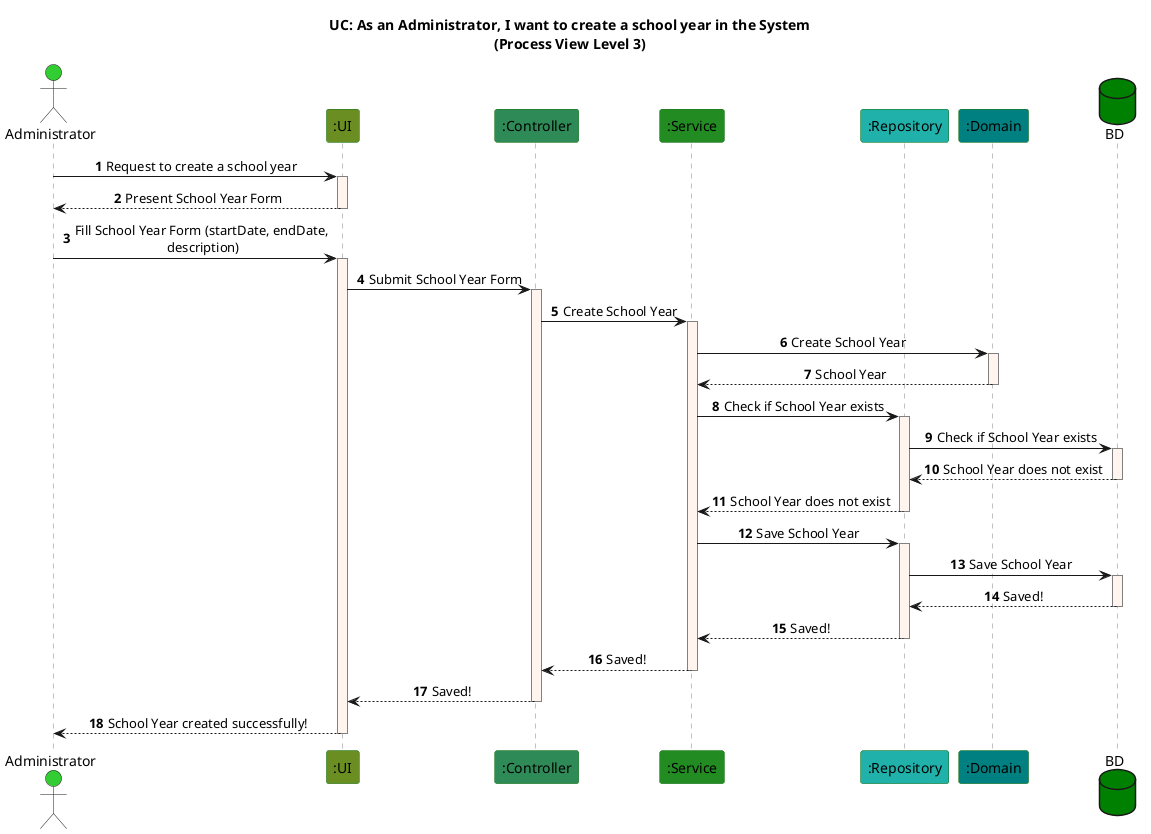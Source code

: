 @startuml

autonumber
skinparam {
  SequenceLifeLineBorderColor gray
  SequenceParticipantBorderColor darkgreen
  DefaultTextAlignment center
}

title UC: As an Administrator, I want to create a school year in the System\n(Process View Level 3)

actor Administrator as Admin #limegreen
participant ":UI" as UI #olivedrab
participant ":Controller" as C #seagreen
participant ":Service" as S #forestgreen
participant ":Repository" as R #lightseagreen
participant ":Domain" as D #teal
database BD #green


Admin -> UI: Request to create a school year
activate UI #seashell
UI --> Admin: Present School Year Form
deactivate UI #seashell
Admin -> UI: Fill School Year Form (startDate, endDate,\n description)
activate UI #seashell
UI -> C: Submit School Year Form
activate C #seashell
C -> S: Create School Year
activate S #seashell
S -> D: Create School Year
activate D #seashell
D --> S: School Year
deactivate D #seashell
S -> R: Check if School Year exists
activate R #seashell
R -> BD: Check if School Year exists
activate BD #seashell
BD --> R: School Year does not exist
deactivate BD #seashell
R --> S: School Year does not exist
deactivate R #seashell
S -> R: Save School Year
activate R #seashell
R -> BD: Save School Year
activate BD #seashell
BD --> R: Saved!
deactivate BD #seashell
R --> S: Saved!
deactivate R #seashell
S --> C: Saved!
deactivate S #seashell
C --> UI: Saved!
deactivate C #seashell
UI --> Admin: School Year created successfully!
deactivate UI #seashell
@enduml
